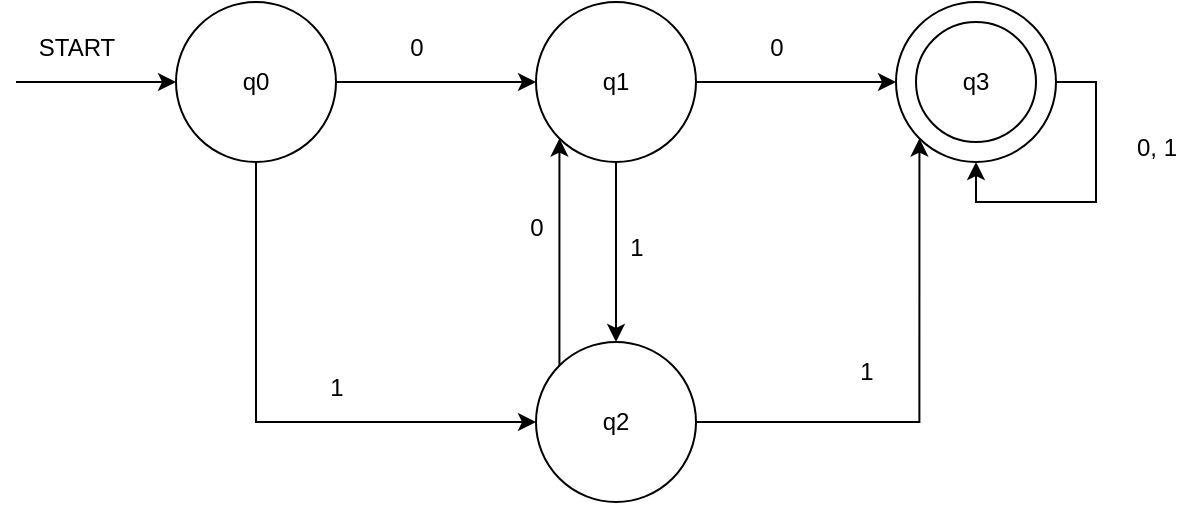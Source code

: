 <mxfile version="26.1.1">
  <diagram name="Page-1" id="K4tfnhxpZpGszGvBWsfs">
    <mxGraphModel dx="1290" dy="629" grid="1" gridSize="10" guides="1" tooltips="1" connect="1" arrows="1" fold="1" page="1" pageScale="1" pageWidth="1654" pageHeight="1169" math="0" shadow="0">
      <root>
        <mxCell id="0" />
        <mxCell id="1" parent="0" />
        <mxCell id="u1Dj_TPcVv8UqVXJvx4l-5" style="edgeStyle=orthogonalEdgeStyle;rounded=0;orthogonalLoop=1;jettySize=auto;html=1;exitX=1;exitY=0.5;exitDx=0;exitDy=0;" edge="1" parent="1" source="u1Dj_TPcVv8UqVXJvx4l-1" target="u1Dj_TPcVv8UqVXJvx4l-4">
          <mxGeometry relative="1" as="geometry" />
        </mxCell>
        <mxCell id="u1Dj_TPcVv8UqVXJvx4l-16" style="edgeStyle=orthogonalEdgeStyle;rounded=0;orthogonalLoop=1;jettySize=auto;html=1;exitX=0.5;exitY=1;exitDx=0;exitDy=0;entryX=0;entryY=0.5;entryDx=0;entryDy=0;" edge="1" parent="1" source="u1Dj_TPcVv8UqVXJvx4l-1" target="u1Dj_TPcVv8UqVXJvx4l-11">
          <mxGeometry relative="1" as="geometry" />
        </mxCell>
        <mxCell id="u1Dj_TPcVv8UqVXJvx4l-1" value="q0" style="ellipse;whiteSpace=wrap;html=1;aspect=fixed;" vertex="1" parent="1">
          <mxGeometry x="380" y="270" width="80" height="80" as="geometry" />
        </mxCell>
        <mxCell id="u1Dj_TPcVv8UqVXJvx4l-2" value="" style="endArrow=classic;html=1;rounded=0;entryX=0;entryY=0.5;entryDx=0;entryDy=0;" edge="1" parent="1" target="u1Dj_TPcVv8UqVXJvx4l-1">
          <mxGeometry width="50" height="50" relative="1" as="geometry">
            <mxPoint x="300" y="310" as="sourcePoint" />
            <mxPoint x="440" y="280" as="targetPoint" />
          </mxGeometry>
        </mxCell>
        <mxCell id="u1Dj_TPcVv8UqVXJvx4l-3" value="START" style="text;html=1;align=center;verticalAlign=middle;resizable=0;points=[];autosize=1;strokeColor=none;fillColor=none;" vertex="1" parent="1">
          <mxGeometry x="300" y="278" width="60" height="30" as="geometry" />
        </mxCell>
        <mxCell id="u1Dj_TPcVv8UqVXJvx4l-9" style="edgeStyle=orthogonalEdgeStyle;rounded=0;orthogonalLoop=1;jettySize=auto;html=1;exitX=1;exitY=0.5;exitDx=0;exitDy=0;entryX=0;entryY=0.5;entryDx=0;entryDy=0;" edge="1" parent="1" source="u1Dj_TPcVv8UqVXJvx4l-4" target="u1Dj_TPcVv8UqVXJvx4l-7">
          <mxGeometry relative="1" as="geometry" />
        </mxCell>
        <mxCell id="u1Dj_TPcVv8UqVXJvx4l-12" style="edgeStyle=orthogonalEdgeStyle;rounded=0;orthogonalLoop=1;jettySize=auto;html=1;exitX=0.5;exitY=1;exitDx=0;exitDy=0;entryX=0.5;entryY=0;entryDx=0;entryDy=0;" edge="1" parent="1" source="u1Dj_TPcVv8UqVXJvx4l-4" target="u1Dj_TPcVv8UqVXJvx4l-11">
          <mxGeometry relative="1" as="geometry" />
        </mxCell>
        <mxCell id="u1Dj_TPcVv8UqVXJvx4l-4" value="q1" style="ellipse;whiteSpace=wrap;html=1;aspect=fixed;" vertex="1" parent="1">
          <mxGeometry x="560" y="270" width="80" height="80" as="geometry" />
        </mxCell>
        <mxCell id="u1Dj_TPcVv8UqVXJvx4l-6" value="0" style="text;html=1;align=center;verticalAlign=middle;resizable=0;points=[];autosize=1;strokeColor=none;fillColor=none;" vertex="1" parent="1">
          <mxGeometry x="485" y="278" width="30" height="30" as="geometry" />
        </mxCell>
        <mxCell id="u1Dj_TPcVv8UqVXJvx4l-7" value="" style="ellipse;whiteSpace=wrap;html=1;aspect=fixed;" vertex="1" parent="1">
          <mxGeometry x="740" y="270" width="80" height="80" as="geometry" />
        </mxCell>
        <mxCell id="u1Dj_TPcVv8UqVXJvx4l-8" value="q3" style="ellipse;whiteSpace=wrap;html=1;aspect=fixed;" vertex="1" parent="1">
          <mxGeometry x="750" y="280" width="60" height="60" as="geometry" />
        </mxCell>
        <mxCell id="u1Dj_TPcVv8UqVXJvx4l-10" value="0" style="text;html=1;align=center;verticalAlign=middle;resizable=0;points=[];autosize=1;strokeColor=none;fillColor=none;" vertex="1" parent="1">
          <mxGeometry x="665" y="278" width="30" height="30" as="geometry" />
        </mxCell>
        <mxCell id="u1Dj_TPcVv8UqVXJvx4l-14" style="edgeStyle=orthogonalEdgeStyle;rounded=0;orthogonalLoop=1;jettySize=auto;html=1;exitX=1;exitY=0.5;exitDx=0;exitDy=0;entryX=0;entryY=1;entryDx=0;entryDy=0;" edge="1" parent="1" source="u1Dj_TPcVv8UqVXJvx4l-11" target="u1Dj_TPcVv8UqVXJvx4l-7">
          <mxGeometry relative="1" as="geometry" />
        </mxCell>
        <mxCell id="u1Dj_TPcVv8UqVXJvx4l-18" style="edgeStyle=orthogonalEdgeStyle;rounded=0;orthogonalLoop=1;jettySize=auto;html=1;exitX=0;exitY=0;exitDx=0;exitDy=0;entryX=0;entryY=1;entryDx=0;entryDy=0;" edge="1" parent="1" source="u1Dj_TPcVv8UqVXJvx4l-11" target="u1Dj_TPcVv8UqVXJvx4l-4">
          <mxGeometry relative="1" as="geometry" />
        </mxCell>
        <mxCell id="u1Dj_TPcVv8UqVXJvx4l-11" value="q2" style="ellipse;whiteSpace=wrap;html=1;aspect=fixed;" vertex="1" parent="1">
          <mxGeometry x="560" y="440" width="80" height="80" as="geometry" />
        </mxCell>
        <mxCell id="u1Dj_TPcVv8UqVXJvx4l-13" value="1" style="text;html=1;align=center;verticalAlign=middle;resizable=0;points=[];autosize=1;strokeColor=none;fillColor=none;" vertex="1" parent="1">
          <mxGeometry x="595" y="378" width="30" height="30" as="geometry" />
        </mxCell>
        <mxCell id="u1Dj_TPcVv8UqVXJvx4l-15" value="1" style="text;html=1;align=center;verticalAlign=middle;resizable=0;points=[];autosize=1;strokeColor=none;fillColor=none;" vertex="1" parent="1">
          <mxGeometry x="710" y="440" width="30" height="30" as="geometry" />
        </mxCell>
        <mxCell id="u1Dj_TPcVv8UqVXJvx4l-17" value="1" style="text;html=1;align=center;verticalAlign=middle;resizable=0;points=[];autosize=1;strokeColor=none;fillColor=none;" vertex="1" parent="1">
          <mxGeometry x="445" y="448" width="30" height="30" as="geometry" />
        </mxCell>
        <mxCell id="u1Dj_TPcVv8UqVXJvx4l-19" value="0" style="text;html=1;align=center;verticalAlign=middle;resizable=0;points=[];autosize=1;strokeColor=none;fillColor=none;" vertex="1" parent="1">
          <mxGeometry x="545" y="368" width="30" height="30" as="geometry" />
        </mxCell>
        <mxCell id="u1Dj_TPcVv8UqVXJvx4l-20" style="edgeStyle=orthogonalEdgeStyle;rounded=0;orthogonalLoop=1;jettySize=auto;html=1;exitX=1;exitY=0.5;exitDx=0;exitDy=0;" edge="1" parent="1" source="u1Dj_TPcVv8UqVXJvx4l-7" target="u1Dj_TPcVv8UqVXJvx4l-7">
          <mxGeometry relative="1" as="geometry" />
        </mxCell>
        <mxCell id="u1Dj_TPcVv8UqVXJvx4l-21" value="0, 1" style="text;html=1;align=center;verticalAlign=middle;resizable=0;points=[];autosize=1;strokeColor=none;fillColor=none;" vertex="1" parent="1">
          <mxGeometry x="850" y="328" width="40" height="30" as="geometry" />
        </mxCell>
      </root>
    </mxGraphModel>
  </diagram>
</mxfile>
